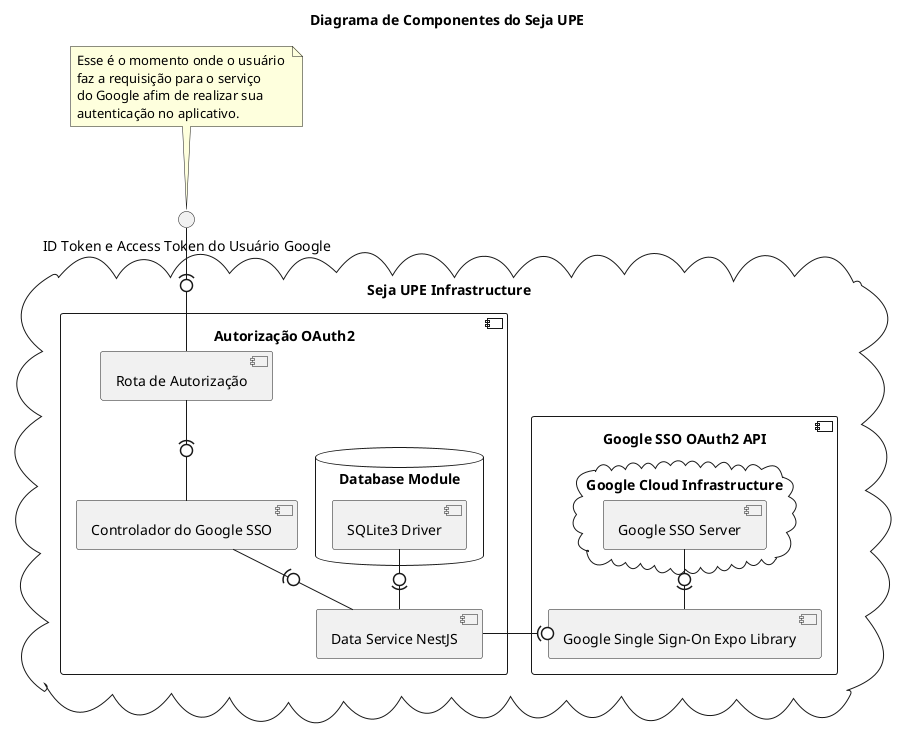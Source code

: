 @startuml "Component Diagram"

title "Diagrama de Componentes do Seja UPE"

interface "ID Token e Access Token do Usuário Google" AS INTERF_GOOGLE_TOKEN

cloud "Seja UPE Infrastructure" as CLOUD_01 {

  component "Google SSO OAuth2 API" as COMP_OAUTH2_API {
    cloud "Google Cloud Infrastructure" {
      component "Google SSO Server" as COMP_GOOGLE_SSO_SERVER
    }
    component "Google Single Sign-On Expo Library" as COMP_GOOGLE_SSO_EXPO
    COMP_GOOGLE_SSO_SERVER -0)- COMP_GOOGLE_SSO_EXPO
  }

  component "Autorização OAuth2" as COMP_OAUTH2_AUTHORIZATION {
    component "Rota de Autorização" as COMP_OAUTH2_ROUTE
    component "Controlador do Google SSO" as COMP_SSO_CONTROLLER
    component "Data Service NestJS" as COMP_OAUTH2_DATA_SERVICE
    database "Database Module" as COMP_OAUTH2_DATABASE {
      component "SQLite3 Driver" as COMP_OAUTH2_DATABASE_DRIVER
    }
    INTERF_GOOGLE_TOKEN -(0- COMP_OAUTH2_ROUTE
    COMP_OAUTH2_ROUTE -(0- COMP_SSO_CONTROLLER
    COMP_SSO_CONTROLLER -down(0- COMP_OAUTH2_DATA_SERVICE
    COMP_OAUTH2_DATABASE_DRIVER -0)- COMP_OAUTH2_DATA_SERVICE
    COMP_GOOGLE_SSO_EXPO 0)- COMP_OAUTH2_DATA_SERVICE
  }

}

note top of INTERF_GOOGLE_TOKEN
  Esse é o momento onde o usuário 
  faz a requisição para o serviço 
  do Google afim de realizar sua 
  autenticação no aplicativo.
end note

@enduml
